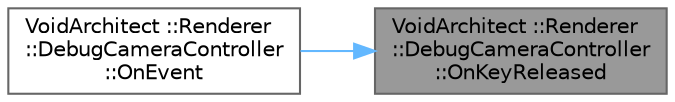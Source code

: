 digraph "VoidArchitect ::Renderer::DebugCameraController::OnKeyReleased"
{
 // LATEX_PDF_SIZE
  bgcolor="transparent";
  edge [fontname=Helvetica,fontsize=10,labelfontname=Helvetica,labelfontsize=10];
  node [fontname=Helvetica,fontsize=10,shape=box,height=0.2,width=0.4];
  rankdir="RL";
  Node1 [id="Node000001",label="VoidArchitect ::Renderer\l::DebugCameraController\l::OnKeyReleased",height=0.2,width=0.4,color="gray40", fillcolor="grey60", style="filled", fontcolor="black",tooltip=" "];
  Node1 -> Node2 [id="edge2_Node000001_Node000002",dir="back",color="steelblue1",style="solid",tooltip=" "];
  Node2 [id="Node000002",label="VoidArchitect ::Renderer\l::DebugCameraController\l::OnEvent",height=0.2,width=0.4,color="grey40", fillcolor="white", style="filled",URL="$class_void_architect_01_1_1_renderer_1_1_debug_camera_controller.html#add6da9b909539dcf6145e0c8d0231e95",tooltip=" "];
}
